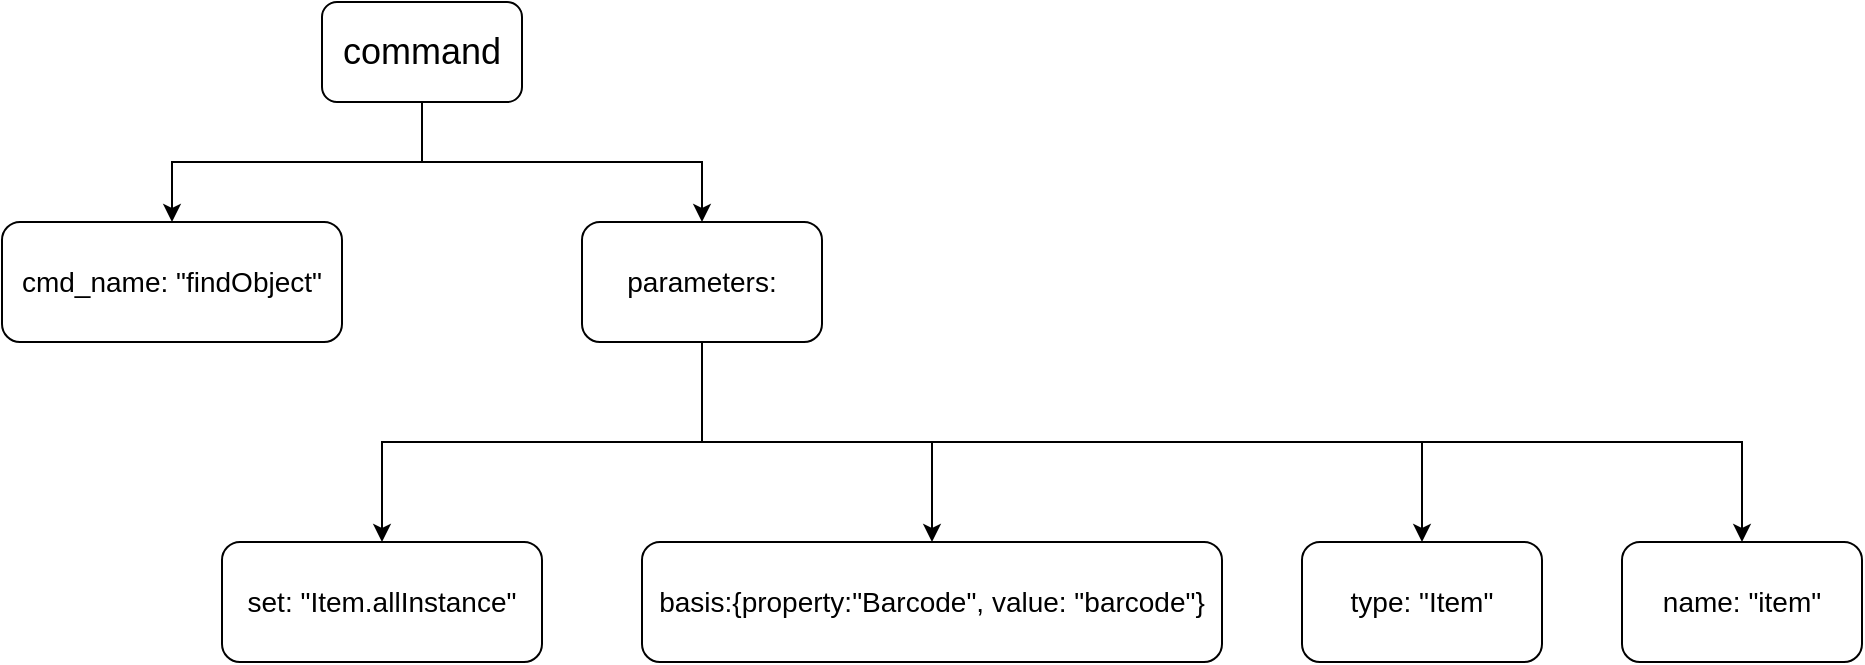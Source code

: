 <mxfile version="21.1.4" type="github">
  <diagram name="第 1 页" id="-K9z4IjdYGVDM4m_XEil">
    <mxGraphModel dx="984" dy="689" grid="1" gridSize="10" guides="1" tooltips="1" connect="1" arrows="1" fold="1" page="1" pageScale="1" pageWidth="827" pageHeight="1169" math="0" shadow="0">
      <root>
        <mxCell id="0" />
        <mxCell id="1" parent="0" />
        <mxCell id="7RoOmJsNNIqu-HWK0Ztd-3" style="edgeStyle=orthogonalEdgeStyle;rounded=0;orthogonalLoop=1;jettySize=auto;html=1;exitX=0.5;exitY=1;exitDx=0;exitDy=0;entryX=0.5;entryY=0;entryDx=0;entryDy=0;" edge="1" parent="1" source="7RoOmJsNNIqu-HWK0Ztd-1" target="7RoOmJsNNIqu-HWK0Ztd-2">
          <mxGeometry relative="1" as="geometry" />
        </mxCell>
        <mxCell id="7RoOmJsNNIqu-HWK0Ztd-5" style="edgeStyle=orthogonalEdgeStyle;rounded=0;orthogonalLoop=1;jettySize=auto;html=1;exitX=0.5;exitY=1;exitDx=0;exitDy=0;entryX=0.5;entryY=0;entryDx=0;entryDy=0;" edge="1" parent="1" source="7RoOmJsNNIqu-HWK0Ztd-1" target="7RoOmJsNNIqu-HWK0Ztd-4">
          <mxGeometry relative="1" as="geometry" />
        </mxCell>
        <mxCell id="7RoOmJsNNIqu-HWK0Ztd-1" value="&lt;font style=&quot;font-size: 18px;&quot;&gt;command&lt;/font&gt;" style="rounded=1;whiteSpace=wrap;html=1;" vertex="1" parent="1">
          <mxGeometry x="320" y="200" width="100" height="50" as="geometry" />
        </mxCell>
        <mxCell id="7RoOmJsNNIqu-HWK0Ztd-2" value="&lt;font style=&quot;font-size: 14px;&quot;&gt;cmd_name: &quot;findObject&quot;&lt;/font&gt;" style="rounded=1;whiteSpace=wrap;html=1;" vertex="1" parent="1">
          <mxGeometry x="160" y="310" width="170" height="60" as="geometry" />
        </mxCell>
        <mxCell id="7RoOmJsNNIqu-HWK0Ztd-7" style="edgeStyle=orthogonalEdgeStyle;rounded=0;orthogonalLoop=1;jettySize=auto;html=1;exitX=0.5;exitY=1;exitDx=0;exitDy=0;entryX=0.5;entryY=0;entryDx=0;entryDy=0;" edge="1" parent="1" source="7RoOmJsNNIqu-HWK0Ztd-4" target="7RoOmJsNNIqu-HWK0Ztd-6">
          <mxGeometry relative="1" as="geometry" />
        </mxCell>
        <mxCell id="7RoOmJsNNIqu-HWK0Ztd-9" style="edgeStyle=orthogonalEdgeStyle;rounded=0;orthogonalLoop=1;jettySize=auto;html=1;exitX=0.5;exitY=1;exitDx=0;exitDy=0;" edge="1" parent="1" source="7RoOmJsNNIqu-HWK0Ztd-4" target="7RoOmJsNNIqu-HWK0Ztd-8">
          <mxGeometry relative="1" as="geometry" />
        </mxCell>
        <mxCell id="7RoOmJsNNIqu-HWK0Ztd-11" style="edgeStyle=orthogonalEdgeStyle;rounded=0;orthogonalLoop=1;jettySize=auto;html=1;exitX=0.5;exitY=1;exitDx=0;exitDy=0;entryX=0.5;entryY=0;entryDx=0;entryDy=0;" edge="1" parent="1" source="7RoOmJsNNIqu-HWK0Ztd-4" target="7RoOmJsNNIqu-HWK0Ztd-10">
          <mxGeometry relative="1" as="geometry" />
        </mxCell>
        <mxCell id="7RoOmJsNNIqu-HWK0Ztd-13" style="edgeStyle=orthogonalEdgeStyle;rounded=0;orthogonalLoop=1;jettySize=auto;html=1;exitX=0.5;exitY=1;exitDx=0;exitDy=0;entryX=0.5;entryY=0;entryDx=0;entryDy=0;" edge="1" parent="1" source="7RoOmJsNNIqu-HWK0Ztd-4" target="7RoOmJsNNIqu-HWK0Ztd-12">
          <mxGeometry relative="1" as="geometry" />
        </mxCell>
        <mxCell id="7RoOmJsNNIqu-HWK0Ztd-4" value="&lt;font style=&quot;font-size: 14px;&quot;&gt;parameters:&lt;/font&gt;" style="rounded=1;whiteSpace=wrap;html=1;" vertex="1" parent="1">
          <mxGeometry x="450" y="310" width="120" height="60" as="geometry" />
        </mxCell>
        <mxCell id="7RoOmJsNNIqu-HWK0Ztd-6" value="&lt;font style=&quot;font-size: 14px;&quot;&gt;set: &quot;Item.allInstance&quot;&lt;/font&gt;" style="rounded=1;whiteSpace=wrap;html=1;" vertex="1" parent="1">
          <mxGeometry x="270" y="470" width="160" height="60" as="geometry" />
        </mxCell>
        <mxCell id="7RoOmJsNNIqu-HWK0Ztd-8" value="&lt;font style=&quot;font-size: 14px;&quot;&gt;basis:{property:&quot;Barcode&quot;, value: &quot;barcode&quot;}&lt;/font&gt;" style="rounded=1;whiteSpace=wrap;html=1;" vertex="1" parent="1">
          <mxGeometry x="480" y="470" width="290" height="60" as="geometry" />
        </mxCell>
        <mxCell id="7RoOmJsNNIqu-HWK0Ztd-10" value="&lt;font style=&quot;font-size: 14px;&quot;&gt;type: &quot;Item&quot;&lt;/font&gt;" style="rounded=1;whiteSpace=wrap;html=1;" vertex="1" parent="1">
          <mxGeometry x="810" y="470" width="120" height="60" as="geometry" />
        </mxCell>
        <mxCell id="7RoOmJsNNIqu-HWK0Ztd-12" value="&lt;font style=&quot;font-size: 14px;&quot;&gt;name: &quot;item&quot;&lt;/font&gt;" style="rounded=1;whiteSpace=wrap;html=1;" vertex="1" parent="1">
          <mxGeometry x="970" y="470" width="120" height="60" as="geometry" />
        </mxCell>
      </root>
    </mxGraphModel>
  </diagram>
</mxfile>
